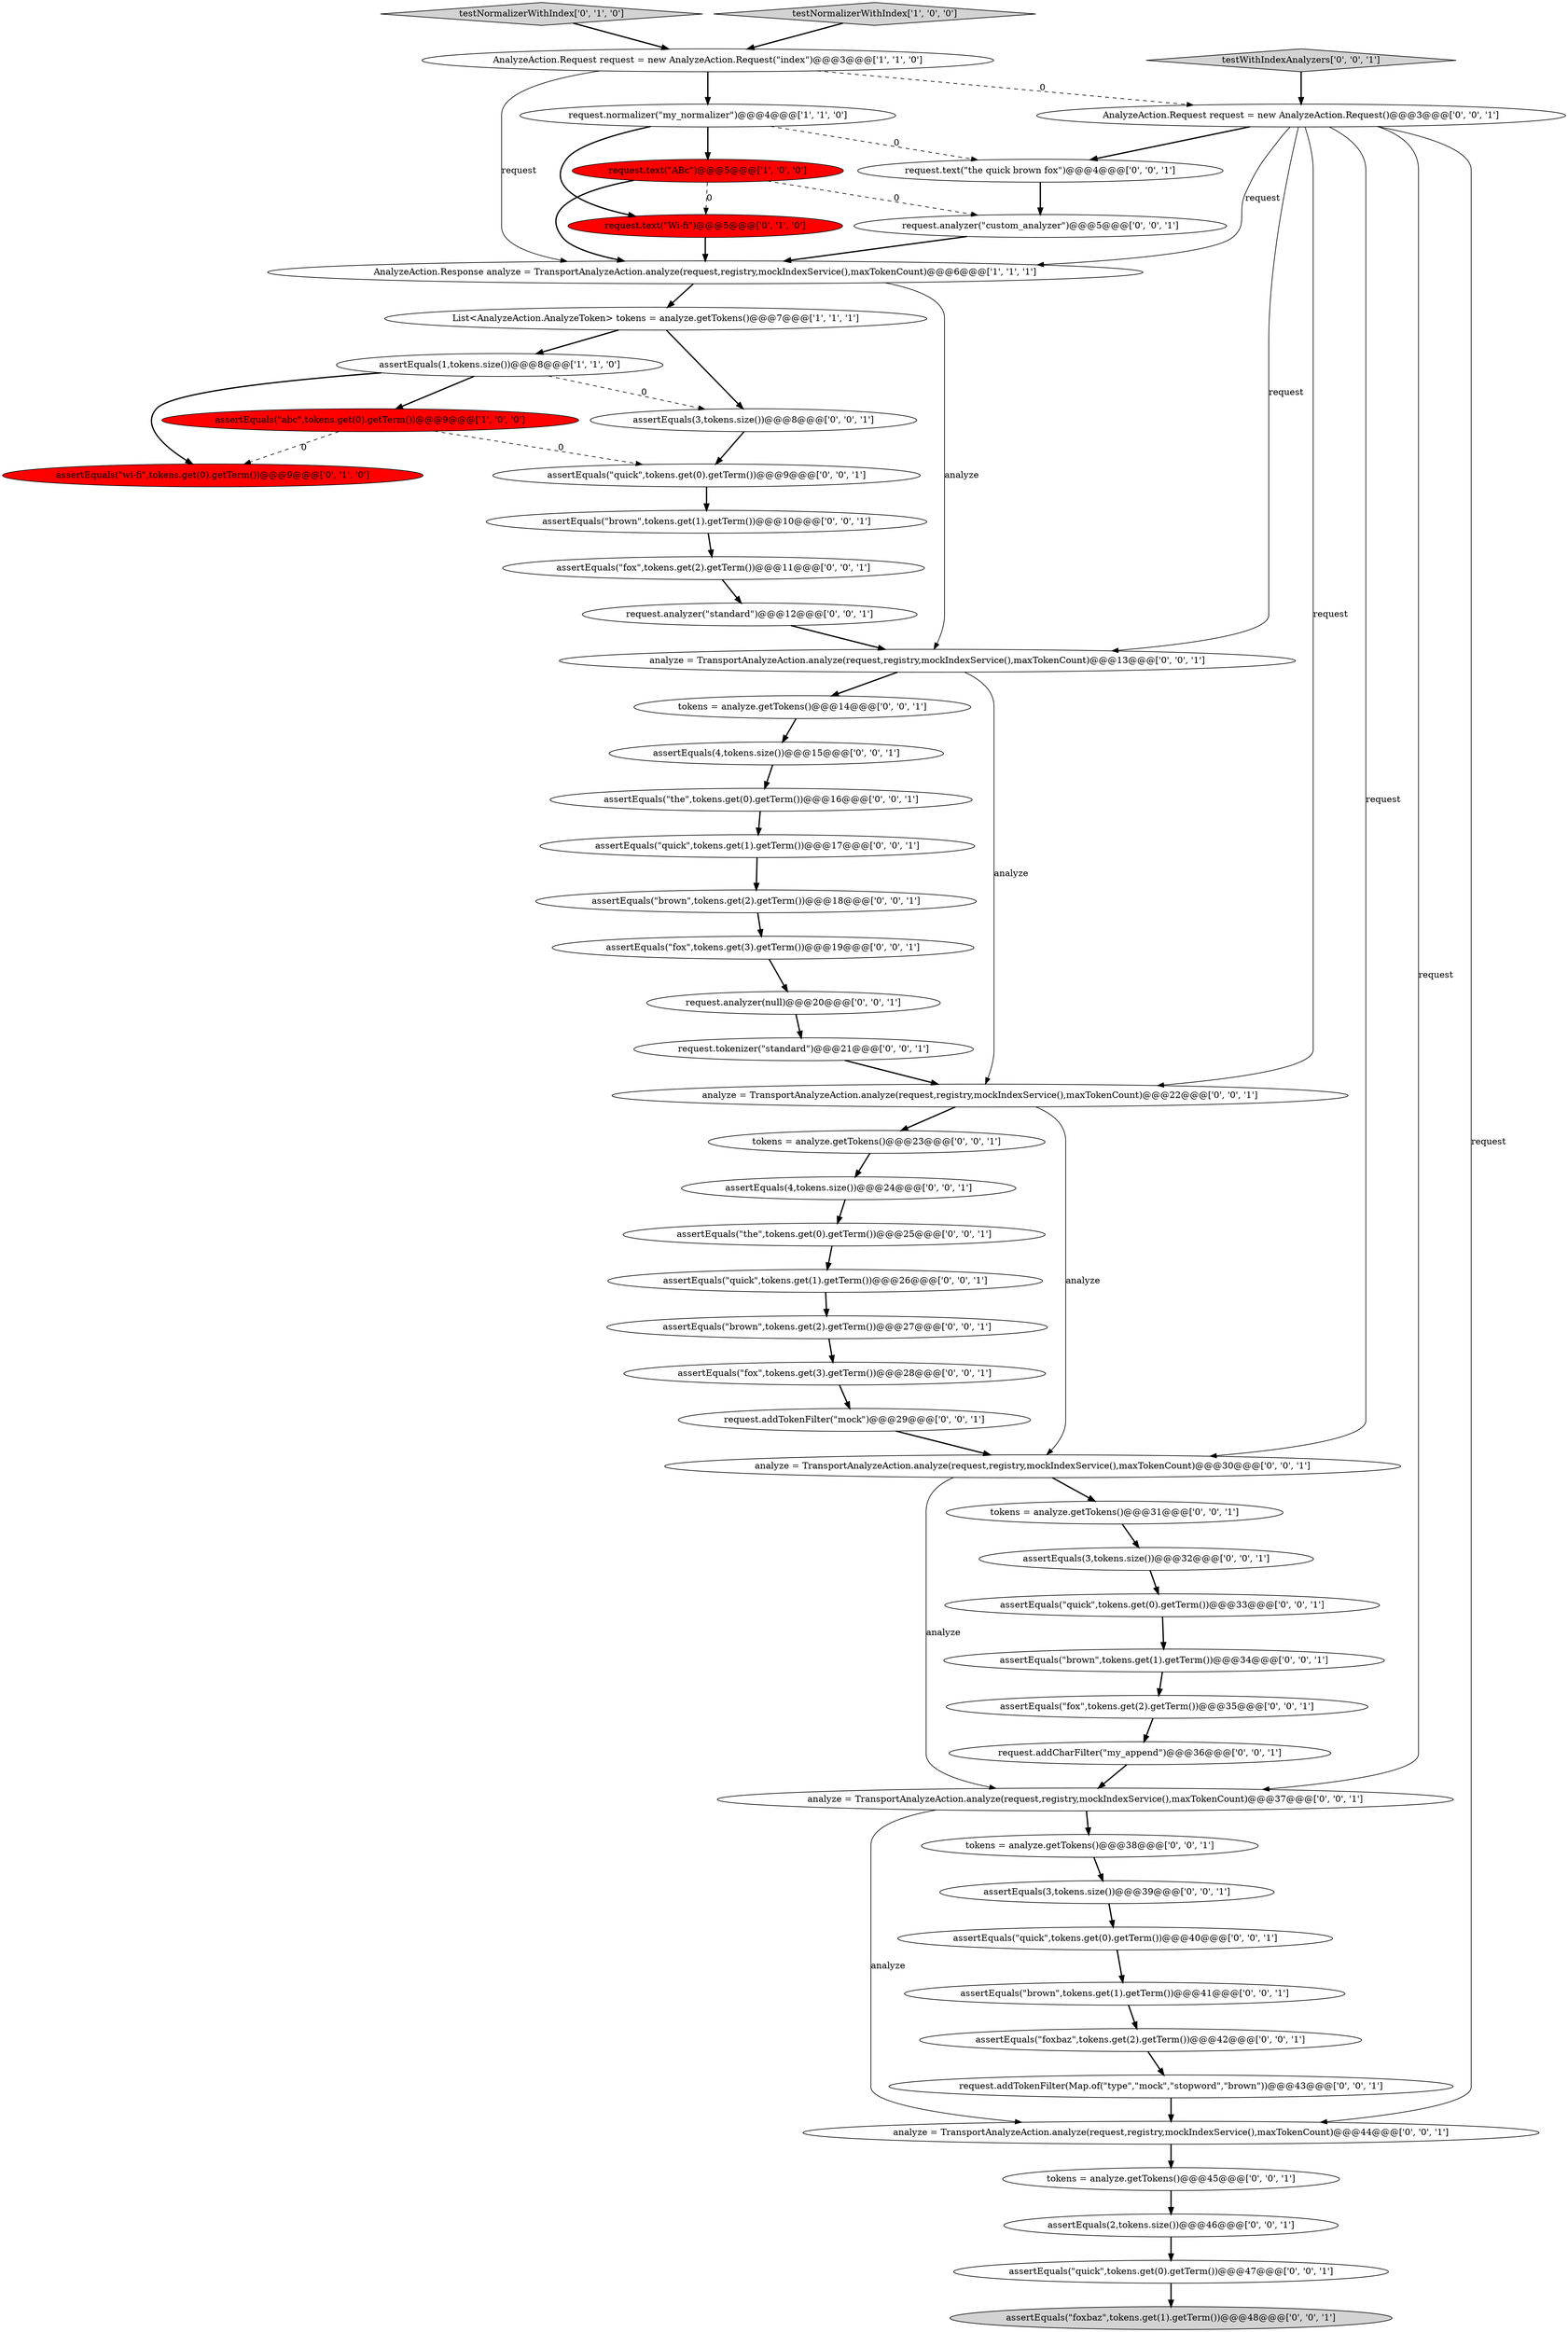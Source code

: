 digraph {
27 [style = filled, label = "request.analyzer(\"standard\")@@@12@@@['0', '0', '1']", fillcolor = white, shape = ellipse image = "AAA0AAABBB3BBB"];
19 [style = filled, label = "analyze = TransportAnalyzeAction.analyze(request,registry,mockIndexService(),maxTokenCount)@@@22@@@['0', '0', '1']", fillcolor = white, shape = ellipse image = "AAA0AAABBB3BBB"];
44 [style = filled, label = "analyze = TransportAnalyzeAction.analyze(request,registry,mockIndexService(),maxTokenCount)@@@13@@@['0', '0', '1']", fillcolor = white, shape = ellipse image = "AAA0AAABBB3BBB"];
47 [style = filled, label = "tokens = analyze.getTokens()@@@45@@@['0', '0', '1']", fillcolor = white, shape = ellipse image = "AAA0AAABBB3BBB"];
34 [style = filled, label = "request.addCharFilter(\"my_append\")@@@36@@@['0', '0', '1']", fillcolor = white, shape = ellipse image = "AAA0AAABBB3BBB"];
30 [style = filled, label = "assertEquals(3,tokens.size())@@@39@@@['0', '0', '1']", fillcolor = white, shape = ellipse image = "AAA0AAABBB3BBB"];
20 [style = filled, label = "tokens = analyze.getTokens()@@@38@@@['0', '0', '1']", fillcolor = white, shape = ellipse image = "AAA0AAABBB3BBB"];
10 [style = filled, label = "request.text(\"Wi-fi\")@@@5@@@['0', '1', '0']", fillcolor = red, shape = ellipse image = "AAA1AAABBB2BBB"];
11 [style = filled, label = "tokens = analyze.getTokens()@@@14@@@['0', '0', '1']", fillcolor = white, shape = ellipse image = "AAA0AAABBB3BBB"];
29 [style = filled, label = "assertEquals(\"brown\",tokens.get(1).getTerm())@@@41@@@['0', '0', '1']", fillcolor = white, shape = ellipse image = "AAA0AAABBB3BBB"];
31 [style = filled, label = "assertEquals(\"quick\",tokens.get(0).getTerm())@@@47@@@['0', '0', '1']", fillcolor = white, shape = ellipse image = "AAA0AAABBB3BBB"];
6 [style = filled, label = "request.text(\"ABc\")@@@5@@@['1', '0', '0']", fillcolor = red, shape = ellipse image = "AAA1AAABBB1BBB"];
49 [style = filled, label = "analyze = TransportAnalyzeAction.analyze(request,registry,mockIndexService(),maxTokenCount)@@@44@@@['0', '0', '1']", fillcolor = white, shape = ellipse image = "AAA0AAABBB3BBB"];
32 [style = filled, label = "request.tokenizer(\"standard\")@@@21@@@['0', '0', '1']", fillcolor = white, shape = ellipse image = "AAA0AAABBB3BBB"];
2 [style = filled, label = "assertEquals(1,tokens.size())@@@8@@@['1', '1', '0']", fillcolor = white, shape = ellipse image = "AAA0AAABBB1BBB"];
46 [style = filled, label = "AnalyzeAction.Request request = new AnalyzeAction.Request()@@@3@@@['0', '0', '1']", fillcolor = white, shape = ellipse image = "AAA0AAABBB3BBB"];
26 [style = filled, label = "assertEquals(\"brown\",tokens.get(2).getTerm())@@@18@@@['0', '0', '1']", fillcolor = white, shape = ellipse image = "AAA0AAABBB3BBB"];
51 [style = filled, label = "assertEquals(\"fox\",tokens.get(3).getTerm())@@@28@@@['0', '0', '1']", fillcolor = white, shape = ellipse image = "AAA0AAABBB3BBB"];
45 [style = filled, label = "assertEquals(\"quick\",tokens.get(1).getTerm())@@@26@@@['0', '0', '1']", fillcolor = white, shape = ellipse image = "AAA0AAABBB3BBB"];
21 [style = filled, label = "request.text(\"the quick brown fox\")@@@4@@@['0', '0', '1']", fillcolor = white, shape = ellipse image = "AAA0AAABBB3BBB"];
18 [style = filled, label = "assertEquals(\"foxbaz\",tokens.get(2).getTerm())@@@42@@@['0', '0', '1']", fillcolor = white, shape = ellipse image = "AAA0AAABBB3BBB"];
54 [style = filled, label = "assertEquals(\"brown\",tokens.get(2).getTerm())@@@27@@@['0', '0', '1']", fillcolor = white, shape = ellipse image = "AAA0AAABBB3BBB"];
16 [style = filled, label = "assertEquals(\"quick\",tokens.get(0).getTerm())@@@33@@@['0', '0', '1']", fillcolor = white, shape = ellipse image = "AAA0AAABBB3BBB"];
42 [style = filled, label = "assertEquals(2,tokens.size())@@@46@@@['0', '0', '1']", fillcolor = white, shape = ellipse image = "AAA0AAABBB3BBB"];
7 [style = filled, label = "AnalyzeAction.Response analyze = TransportAnalyzeAction.analyze(request,registry,mockIndexService(),maxTokenCount)@@@6@@@['1', '1', '1']", fillcolor = white, shape = ellipse image = "AAA0AAABBB1BBB"];
1 [style = filled, label = "List<AnalyzeAction.AnalyzeToken> tokens = analyze.getTokens()@@@7@@@['1', '1', '1']", fillcolor = white, shape = ellipse image = "AAA0AAABBB1BBB"];
36 [style = filled, label = "assertEquals(\"fox\",tokens.get(2).getTerm())@@@35@@@['0', '0', '1']", fillcolor = white, shape = ellipse image = "AAA0AAABBB3BBB"];
37 [style = filled, label = "tokens = analyze.getTokens()@@@31@@@['0', '0', '1']", fillcolor = white, shape = ellipse image = "AAA0AAABBB3BBB"];
9 [style = filled, label = "testNormalizerWithIndex['0', '1', '0']", fillcolor = lightgray, shape = diamond image = "AAA0AAABBB2BBB"];
25 [style = filled, label = "assertEquals(\"the\",tokens.get(0).getTerm())@@@25@@@['0', '0', '1']", fillcolor = white, shape = ellipse image = "AAA0AAABBB3BBB"];
14 [style = filled, label = "assertEquals(\"quick\",tokens.get(0).getTerm())@@@40@@@['0', '0', '1']", fillcolor = white, shape = ellipse image = "AAA0AAABBB3BBB"];
50 [style = filled, label = "assertEquals(\"fox\",tokens.get(2).getTerm())@@@11@@@['0', '0', '1']", fillcolor = white, shape = ellipse image = "AAA0AAABBB3BBB"];
52 [style = filled, label = "assertEquals(\"the\",tokens.get(0).getTerm())@@@16@@@['0', '0', '1']", fillcolor = white, shape = ellipse image = "AAA0AAABBB3BBB"];
33 [style = filled, label = "assertEquals(\"brown\",tokens.get(1).getTerm())@@@10@@@['0', '0', '1']", fillcolor = white, shape = ellipse image = "AAA0AAABBB3BBB"];
8 [style = filled, label = "assertEquals(\"wi-fi\",tokens.get(0).getTerm())@@@9@@@['0', '1', '0']", fillcolor = red, shape = ellipse image = "AAA1AAABBB2BBB"];
5 [style = filled, label = "testNormalizerWithIndex['1', '0', '0']", fillcolor = lightgray, shape = diamond image = "AAA0AAABBB1BBB"];
22 [style = filled, label = "assertEquals(\"foxbaz\",tokens.get(1).getTerm())@@@48@@@['0', '0', '1']", fillcolor = lightgray, shape = ellipse image = "AAA0AAABBB3BBB"];
28 [style = filled, label = "testWithIndexAnalyzers['0', '0', '1']", fillcolor = lightgray, shape = diamond image = "AAA0AAABBB3BBB"];
35 [style = filled, label = "analyze = TransportAnalyzeAction.analyze(request,registry,mockIndexService(),maxTokenCount)@@@30@@@['0', '0', '1']", fillcolor = white, shape = ellipse image = "AAA0AAABBB3BBB"];
13 [style = filled, label = "assertEquals(\"quick\",tokens.get(1).getTerm())@@@17@@@['0', '0', '1']", fillcolor = white, shape = ellipse image = "AAA0AAABBB3BBB"];
41 [style = filled, label = "tokens = analyze.getTokens()@@@23@@@['0', '0', '1']", fillcolor = white, shape = ellipse image = "AAA0AAABBB3BBB"];
55 [style = filled, label = "request.addTokenFilter(\"mock\")@@@29@@@['0', '0', '1']", fillcolor = white, shape = ellipse image = "AAA0AAABBB3BBB"];
12 [style = filled, label = "assertEquals(3,tokens.size())@@@32@@@['0', '0', '1']", fillcolor = white, shape = ellipse image = "AAA0AAABBB3BBB"];
15 [style = filled, label = "assertEquals(\"fox\",tokens.get(3).getTerm())@@@19@@@['0', '0', '1']", fillcolor = white, shape = ellipse image = "AAA0AAABBB3BBB"];
39 [style = filled, label = "assertEquals(\"quick\",tokens.get(0).getTerm())@@@9@@@['0', '0', '1']", fillcolor = white, shape = ellipse image = "AAA0AAABBB3BBB"];
40 [style = filled, label = "request.analyzer(null)@@@20@@@['0', '0', '1']", fillcolor = white, shape = ellipse image = "AAA0AAABBB3BBB"];
24 [style = filled, label = "assertEquals(3,tokens.size())@@@8@@@['0', '0', '1']", fillcolor = white, shape = ellipse image = "AAA0AAABBB3BBB"];
43 [style = filled, label = "assertEquals(4,tokens.size())@@@24@@@['0', '0', '1']", fillcolor = white, shape = ellipse image = "AAA0AAABBB3BBB"];
23 [style = filled, label = "assertEquals(4,tokens.size())@@@15@@@['0', '0', '1']", fillcolor = white, shape = ellipse image = "AAA0AAABBB3BBB"];
0 [style = filled, label = "request.normalizer(\"my_normalizer\")@@@4@@@['1', '1', '0']", fillcolor = white, shape = ellipse image = "AAA0AAABBB1BBB"];
17 [style = filled, label = "request.addTokenFilter(Map.of(\"type\",\"mock\",\"stopword\",\"brown\"))@@@43@@@['0', '0', '1']", fillcolor = white, shape = ellipse image = "AAA0AAABBB3BBB"];
38 [style = filled, label = "assertEquals(\"brown\",tokens.get(1).getTerm())@@@34@@@['0', '0', '1']", fillcolor = white, shape = ellipse image = "AAA0AAABBB3BBB"];
4 [style = filled, label = "AnalyzeAction.Request request = new AnalyzeAction.Request(\"index\")@@@3@@@['1', '1', '0']", fillcolor = white, shape = ellipse image = "AAA0AAABBB1BBB"];
53 [style = filled, label = "analyze = TransportAnalyzeAction.analyze(request,registry,mockIndexService(),maxTokenCount)@@@37@@@['0', '0', '1']", fillcolor = white, shape = ellipse image = "AAA0AAABBB3BBB"];
48 [style = filled, label = "request.analyzer(\"custom_analyzer\")@@@5@@@['0', '0', '1']", fillcolor = white, shape = ellipse image = "AAA0AAABBB3BBB"];
3 [style = filled, label = "assertEquals(\"abc\",tokens.get(0).getTerm())@@@9@@@['1', '0', '0']", fillcolor = red, shape = ellipse image = "AAA1AAABBB1BBB"];
54->51 [style = bold, label=""];
46->53 [style = solid, label="request"];
7->1 [style = bold, label=""];
31->22 [style = bold, label=""];
47->42 [style = bold, label=""];
50->27 [style = bold, label=""];
25->45 [style = bold, label=""];
0->6 [style = bold, label=""];
44->19 [style = solid, label="analyze"];
3->39 [style = dashed, label="0"];
9->4 [style = bold, label=""];
27->44 [style = bold, label=""];
2->3 [style = bold, label=""];
24->39 [style = bold, label=""];
21->48 [style = bold, label=""];
53->20 [style = bold, label=""];
18->17 [style = bold, label=""];
53->49 [style = solid, label="analyze"];
38->36 [style = bold, label=""];
6->48 [style = dashed, label="0"];
42->31 [style = bold, label=""];
12->16 [style = bold, label=""];
46->35 [style = solid, label="request"];
4->46 [style = dashed, label="0"];
32->19 [style = bold, label=""];
52->13 [style = bold, label=""];
10->7 [style = bold, label=""];
33->50 [style = bold, label=""];
39->33 [style = bold, label=""];
4->0 [style = bold, label=""];
37->12 [style = bold, label=""];
29->18 [style = bold, label=""];
49->47 [style = bold, label=""];
45->54 [style = bold, label=""];
19->35 [style = solid, label="analyze"];
6->10 [style = dashed, label="0"];
0->10 [style = bold, label=""];
46->21 [style = bold, label=""];
28->46 [style = bold, label=""];
46->49 [style = solid, label="request"];
19->41 [style = bold, label=""];
13->26 [style = bold, label=""];
23->52 [style = bold, label=""];
1->24 [style = bold, label=""];
51->55 [style = bold, label=""];
35->37 [style = bold, label=""];
17->49 [style = bold, label=""];
46->44 [style = solid, label="request"];
5->4 [style = bold, label=""];
35->53 [style = solid, label="analyze"];
26->15 [style = bold, label=""];
0->21 [style = dashed, label="0"];
40->32 [style = bold, label=""];
14->29 [style = bold, label=""];
7->44 [style = solid, label="analyze"];
44->11 [style = bold, label=""];
30->14 [style = bold, label=""];
15->40 [style = bold, label=""];
48->7 [style = bold, label=""];
4->7 [style = solid, label="request"];
1->2 [style = bold, label=""];
3->8 [style = dashed, label="0"];
2->24 [style = dashed, label="0"];
6->7 [style = bold, label=""];
43->25 [style = bold, label=""];
55->35 [style = bold, label=""];
20->30 [style = bold, label=""];
46->7 [style = solid, label="request"];
11->23 [style = bold, label=""];
41->43 [style = bold, label=""];
36->34 [style = bold, label=""];
46->19 [style = solid, label="request"];
16->38 [style = bold, label=""];
2->8 [style = bold, label=""];
34->53 [style = bold, label=""];
}

